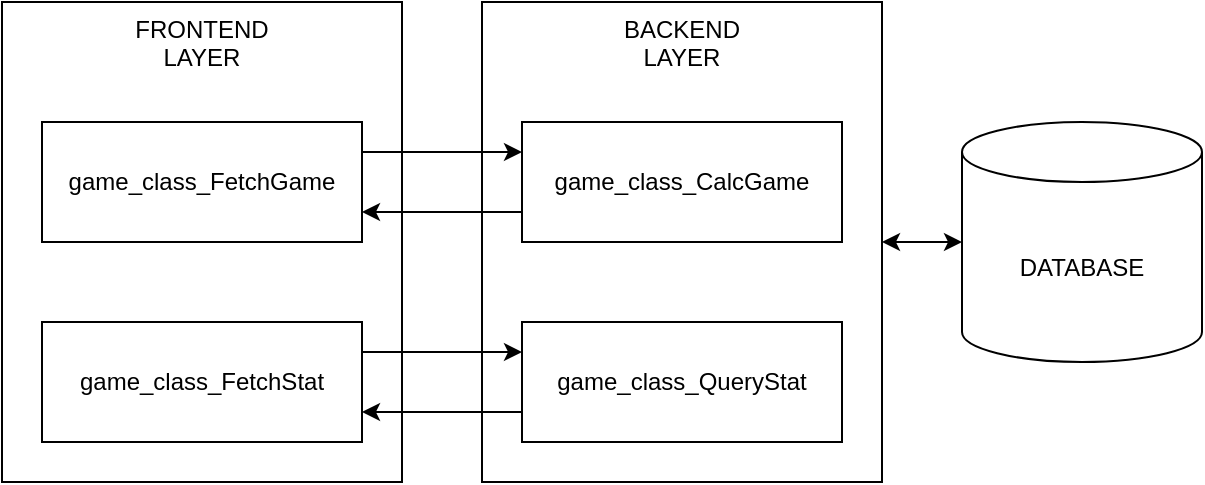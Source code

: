 <mxfile version="16.5.1" type="device"><diagram id="fk3fH-FXESzMwfgBX7B1" name="Page-1"><mxGraphModel dx="1038" dy="649" grid="1" gridSize="10" guides="1" tooltips="1" connect="1" arrows="1" fold="1" page="1" pageScale="1" pageWidth="850" pageHeight="1100" math="0" shadow="0"><root><mxCell id="0"/><mxCell id="1" parent="0"/><mxCell id="DK8a6uNrtFxu9lqc6Rs9-1" value="FRONTEND&lt;br&gt;LAYER" style="rounded=0;whiteSpace=wrap;html=1;verticalAlign=top;" vertex="1" parent="1"><mxGeometry x="40" y="40" width="200" height="240" as="geometry"/></mxCell><mxCell id="DK8a6uNrtFxu9lqc6Rs9-14" style="edgeStyle=none;rounded=0;orthogonalLoop=1;jettySize=auto;html=1;exitX=1;exitY=0.5;exitDx=0;exitDy=0;entryX=0;entryY=0.5;entryDx=0;entryDy=0;entryPerimeter=0;startArrow=classic;startFill=1;" edge="1" parent="1" source="DK8a6uNrtFxu9lqc6Rs9-2" target="DK8a6uNrtFxu9lqc6Rs9-3"><mxGeometry relative="1" as="geometry"/></mxCell><mxCell id="DK8a6uNrtFxu9lqc6Rs9-2" value="BACKEND&lt;br&gt;LAYER" style="rounded=0;whiteSpace=wrap;html=1;verticalAlign=top;" vertex="1" parent="1"><mxGeometry x="280" y="40" width="200" height="240" as="geometry"/></mxCell><mxCell id="DK8a6uNrtFxu9lqc6Rs9-3" value="DATABASE" style="shape=cylinder3;whiteSpace=wrap;html=1;boundedLbl=1;backgroundOutline=1;size=15;" vertex="1" parent="1"><mxGeometry x="520" y="100" width="120" height="120" as="geometry"/></mxCell><mxCell id="DK8a6uNrtFxu9lqc6Rs9-8" style="edgeStyle=orthogonalEdgeStyle;rounded=0;orthogonalLoop=1;jettySize=auto;html=1;exitX=1;exitY=0.25;exitDx=0;exitDy=0;entryX=0;entryY=0.25;entryDx=0;entryDy=0;" edge="1" parent="1" source="DK8a6uNrtFxu9lqc6Rs9-4" target="DK8a6uNrtFxu9lqc6Rs9-5"><mxGeometry relative="1" as="geometry"/></mxCell><mxCell id="DK8a6uNrtFxu9lqc6Rs9-4" value="game_class_FetchGame" style="rounded=0;whiteSpace=wrap;html=1;" vertex="1" parent="1"><mxGeometry x="60" y="100" width="160" height="60" as="geometry"/></mxCell><mxCell id="DK8a6uNrtFxu9lqc6Rs9-9" style="edgeStyle=orthogonalEdgeStyle;rounded=0;orthogonalLoop=1;jettySize=auto;html=1;exitX=0;exitY=0.75;exitDx=0;exitDy=0;entryX=1;entryY=0.75;entryDx=0;entryDy=0;" edge="1" parent="1" source="DK8a6uNrtFxu9lqc6Rs9-5" target="DK8a6uNrtFxu9lqc6Rs9-4"><mxGeometry relative="1" as="geometry"/></mxCell><mxCell id="DK8a6uNrtFxu9lqc6Rs9-5" value="game_class_CalcGame" style="rounded=0;whiteSpace=wrap;html=1;" vertex="1" parent="1"><mxGeometry x="300" y="100" width="160" height="60" as="geometry"/></mxCell><mxCell id="DK8a6uNrtFxu9lqc6Rs9-10" style="edgeStyle=orthogonalEdgeStyle;rounded=0;orthogonalLoop=1;jettySize=auto;html=1;exitX=1;exitY=0.25;exitDx=0;exitDy=0;entryX=0;entryY=0.25;entryDx=0;entryDy=0;" edge="1" parent="1" source="DK8a6uNrtFxu9lqc6Rs9-6" target="DK8a6uNrtFxu9lqc6Rs9-7"><mxGeometry relative="1" as="geometry"/></mxCell><mxCell id="DK8a6uNrtFxu9lqc6Rs9-6" value="game_class_FetchStat" style="rounded=0;whiteSpace=wrap;html=1;" vertex="1" parent="1"><mxGeometry x="60" y="200" width="160" height="60" as="geometry"/></mxCell><mxCell id="DK8a6uNrtFxu9lqc6Rs9-11" style="edgeStyle=orthogonalEdgeStyle;rounded=0;orthogonalLoop=1;jettySize=auto;html=1;exitX=0;exitY=0.75;exitDx=0;exitDy=0;entryX=1;entryY=0.75;entryDx=0;entryDy=0;" edge="1" parent="1" source="DK8a6uNrtFxu9lqc6Rs9-7" target="DK8a6uNrtFxu9lqc6Rs9-6"><mxGeometry relative="1" as="geometry"/></mxCell><mxCell id="DK8a6uNrtFxu9lqc6Rs9-7" value="game_class_QueryStat" style="rounded=0;whiteSpace=wrap;html=1;" vertex="1" parent="1"><mxGeometry x="300" y="200" width="160" height="60" as="geometry"/></mxCell></root></mxGraphModel></diagram></mxfile>